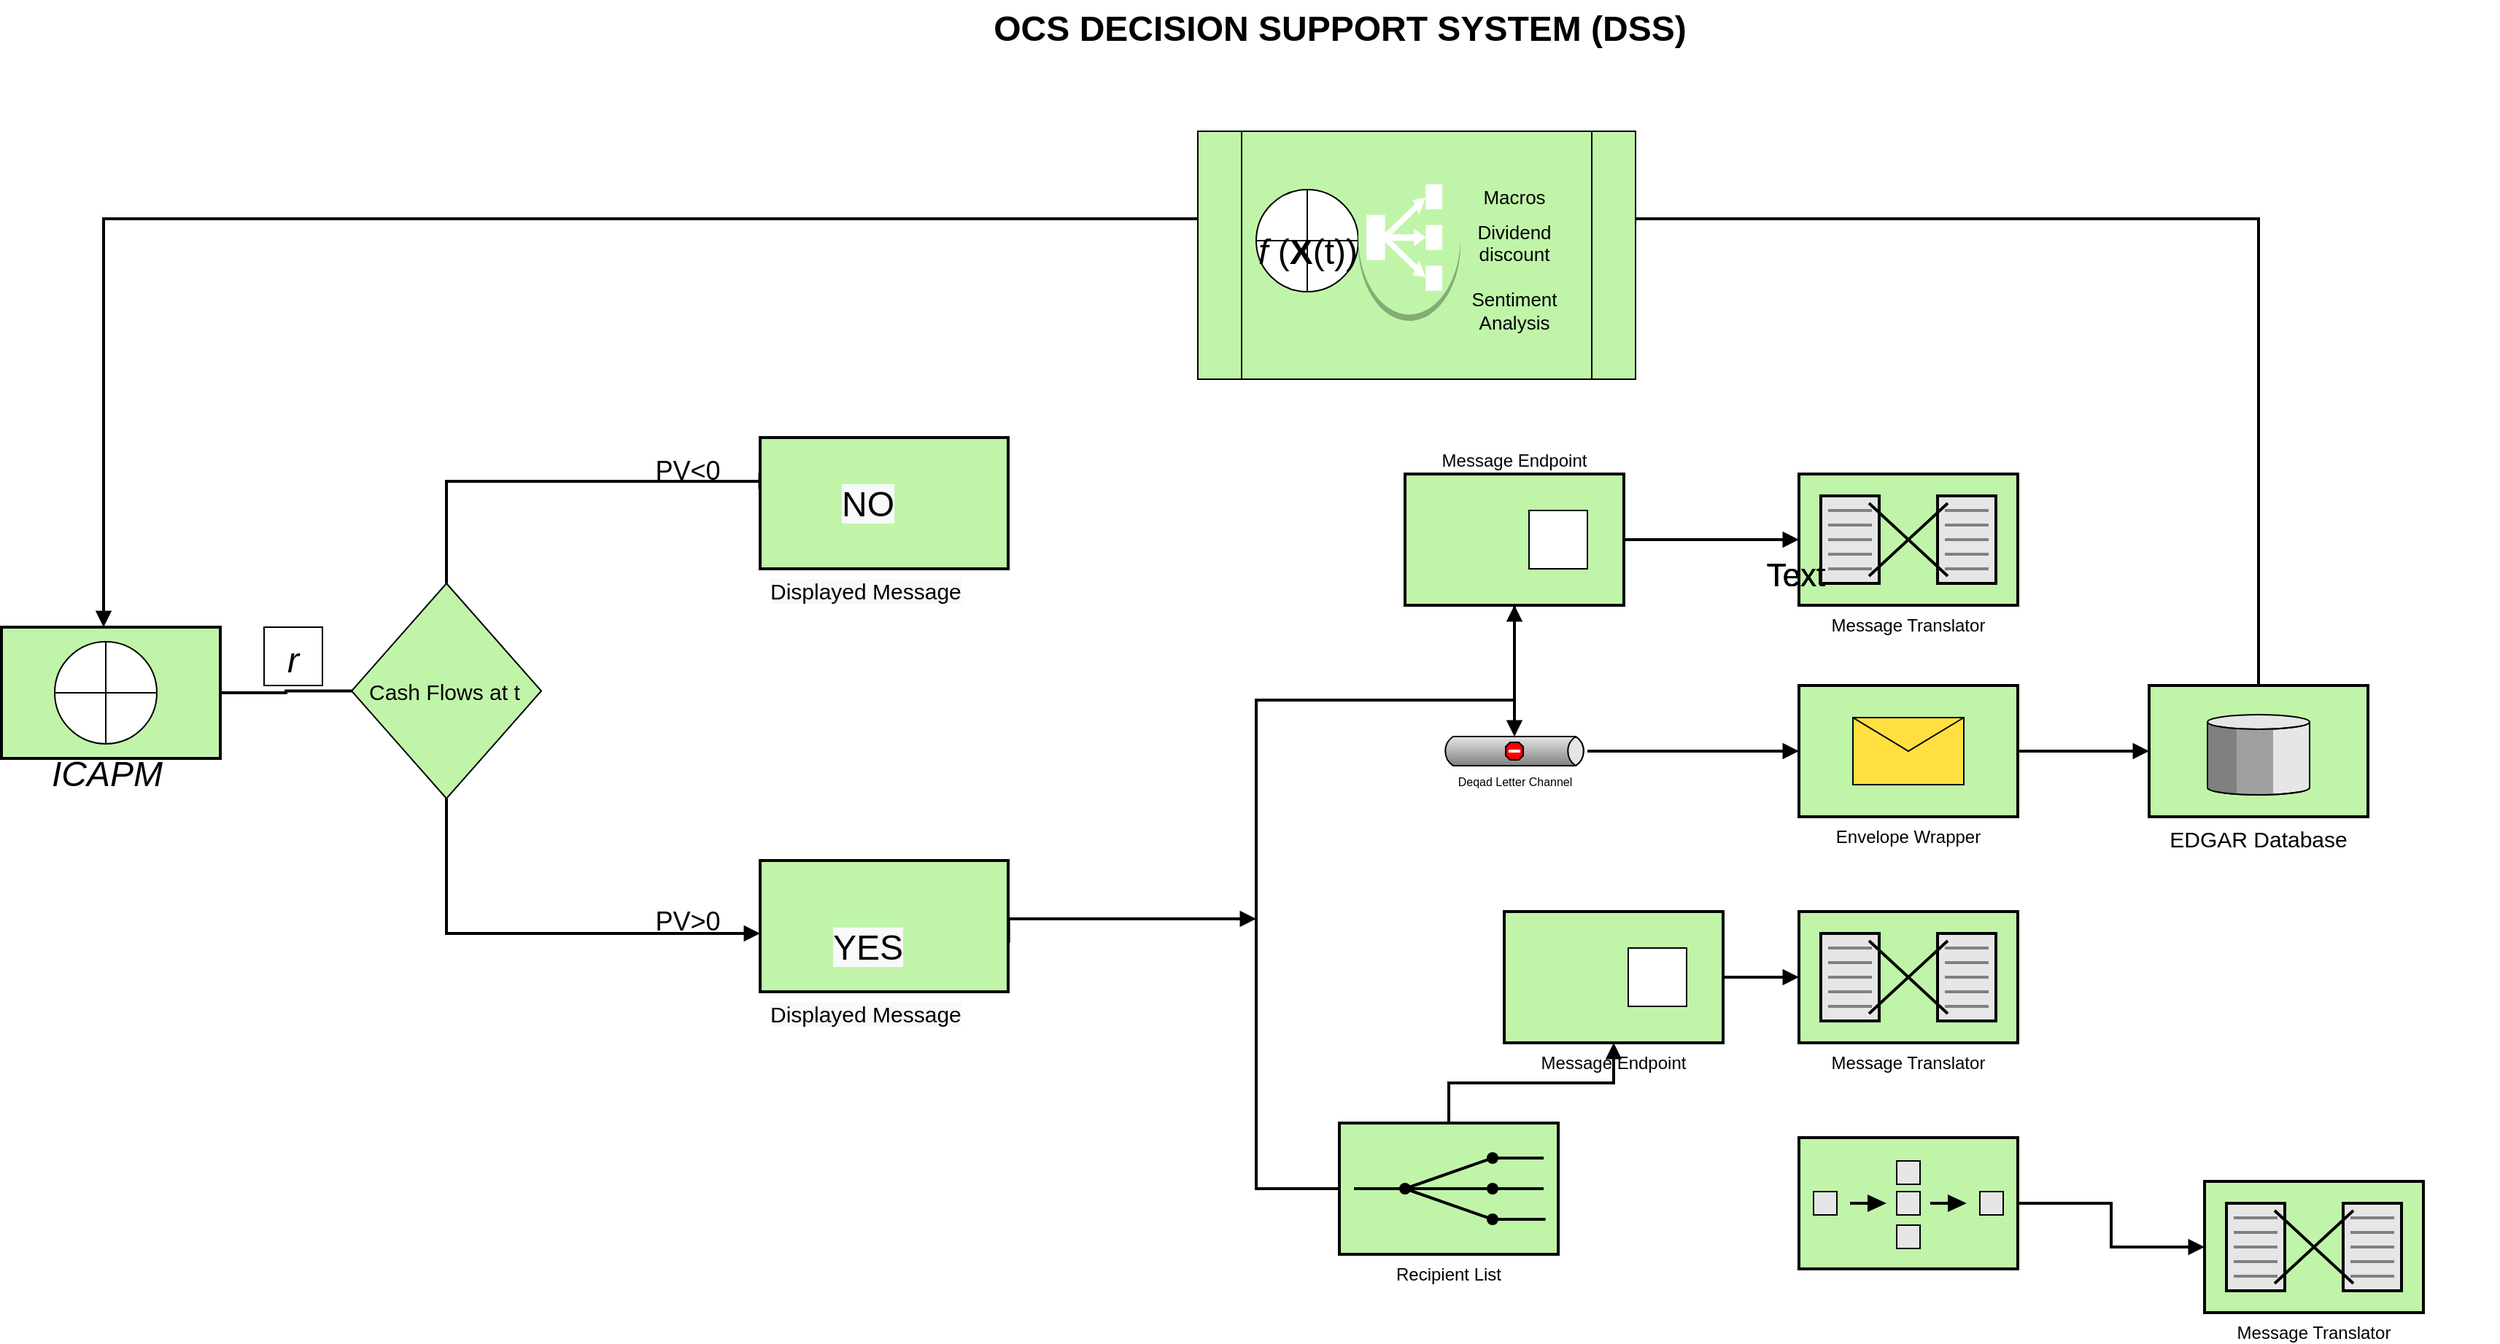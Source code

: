 <mxfile version="18.0.2" type="github" pages="2">
  <diagram name="Page-1" id="74b105a0-9070-1c63-61bc-23e55f88626e">
    <mxGraphModel dx="3080.5" dy="802" grid="1" gridSize="10" guides="1" tooltips="1" connect="1" arrows="1" fold="1" page="1" pageScale="1.5" pageWidth="1169" pageHeight="826" background="none" math="0" shadow="0">
      <root>
        <mxCell id="0" style=";html=1;" />
        <mxCell id="1" style=";html=1;" parent="0" />
        <mxCell id="10b056a9c633e61c-19" style="edgeStyle=orthogonalEdgeStyle;rounded=0;html=1;endArrow=block;endFill=1;jettySize=auto;orthogonalLoop=1;strokeWidth=2;startArrow=none;startFill=0;entryX=0.5;entryY=1;entryDx=0;entryDy=0;" parent="1" source="10b056a9c633e61c-2" target="10b056a9c633e61c-6" edge="1">
          <mxGeometry relative="1" as="geometry">
            <Array as="points">
              <mxPoint x="820" y="640" />
              <mxPoint x="997" y="640" />
            </Array>
          </mxGeometry>
        </mxCell>
        <mxCell id="10b056a9c633e61c-20" style="edgeStyle=orthogonalEdgeStyle;rounded=0;html=1;endArrow=block;endFill=1;jettySize=auto;orthogonalLoop=1;strokeWidth=2;startArrow=none;startFill=0;" parent="1" source="10b056a9c633e61c-2" target="10b056a9c633e61c-8" edge="1">
          <mxGeometry relative="1" as="geometry" />
        </mxCell>
        <mxCell id="10b056a9c633e61c-2" value="Recipient List" style="strokeWidth=2;dashed=0;align=center;fontSize=12;fillColor=#c0f5a9;verticalLabelPosition=bottom;verticalAlign=top;shape=mxgraph.eip.recipient_list;" parent="1" vertex="1">
          <mxGeometry x="877" y="930" width="150" height="90" as="geometry" />
        </mxCell>
        <mxCell id="10b056a9c633e61c-17" style="edgeStyle=orthogonalEdgeStyle;rounded=0;html=1;endArrow=block;endFill=1;jettySize=auto;orthogonalLoop=1;strokeWidth=2;startArrow=none;startFill=0;entryX=0;entryY=0;entryDx=0;entryDy=0;exitX=0.5;exitY=0;exitDx=0;exitDy=0;" parent="1" source="e7buMoZDTq6pKzmIVdGF-25" edge="1" target="e7buMoZDTq6pKzmIVdGF-16">
          <mxGeometry relative="1" as="geometry">
            <mxPoint x="480" y="430.97" as="targetPoint" />
            <Array as="points">
              <mxPoint x="265" y="490" />
            </Array>
            <mxPoint x="265" y="495.97" as="sourcePoint" />
          </mxGeometry>
        </mxCell>
        <mxCell id="10b056a9c633e61c-4" value="" style="strokeWidth=2;dashed=0;align=center;fontSize=12;shape=rect;verticalLabelPosition=bottom;verticalAlign=top;fillColor=#c0f5a9" parent="1" vertex="1">
          <mxGeometry x="-40" y="590" width="150" height="90" as="geometry" />
        </mxCell>
        <mxCell id="10b056a9c633e61c-22" style="edgeStyle=orthogonalEdgeStyle;rounded=0;html=1;endArrow=block;endFill=1;jettySize=auto;orthogonalLoop=1;strokeWidth=2;startArrow=none;startFill=0;" parent="1" source="10b056a9c633e61c-6" target="10b056a9c633e61c-10" edge="1">
          <mxGeometry relative="1" as="geometry" />
        </mxCell>
        <mxCell id="10b056a9c633e61c-25" style="edgeStyle=orthogonalEdgeStyle;rounded=0;html=1;endArrow=block;endFill=1;jettySize=auto;orthogonalLoop=1;strokeWidth=2;startArrow=none;startFill=0;" parent="1" source="10b056a9c633e61c-6" target="10b056a9c633e61c-12" edge="1">
          <mxGeometry relative="1" as="geometry" />
        </mxCell>
        <mxCell id="10b056a9c633e61c-6" value="Message Endpoint" style="strokeWidth=2;dashed=0;align=center;fontSize=12;shape=rect;verticalLabelPosition=top;verticalAlign=bottom;fillColor=#C0F5A9;labelPosition=center;" parent="1" vertex="1">
          <mxGeometry x="922" y="485" width="150" height="90" as="geometry" />
        </mxCell>
        <mxCell id="10b056a9c633e61c-7" value="" style="strokeWidth=1;dashed=0;align=center;fontSize=8;shape=rect;fillColor=#ffffff;strokeColor=#000000;" parent="10b056a9c633e61c-6" vertex="1">
          <mxGeometry x="85" y="25" width="40" height="40" as="geometry" />
        </mxCell>
        <mxCell id="10b056a9c633e61c-23" style="edgeStyle=orthogonalEdgeStyle;rounded=0;html=1;endArrow=block;endFill=1;jettySize=auto;orthogonalLoop=1;strokeWidth=2;startArrow=none;startFill=0;" parent="1" source="10b056a9c633e61c-8" target="10b056a9c633e61c-11" edge="1">
          <mxGeometry relative="1" as="geometry" />
        </mxCell>
        <mxCell id="10b056a9c633e61c-8" value="Message Endpoint" style="strokeWidth=2;dashed=0;align=center;fontSize=12;shape=rect;verticalLabelPosition=bottom;verticalAlign=top;fillColor=#c0f5a9" parent="1" vertex="1">
          <mxGeometry x="990" y="785" width="150" height="90" as="geometry" />
        </mxCell>
        <mxCell id="10b056a9c633e61c-9" value="" style="strokeWidth=1;dashed=0;align=center;fontSize=8;shape=rect" parent="10b056a9c633e61c-8" vertex="1">
          <mxGeometry x="85" y="25" width="40" height="40" as="geometry" />
        </mxCell>
        <mxCell id="10b056a9c633e61c-10" value="Message Translator" style="strokeWidth=2;dashed=0;align=center;fontSize=12;shape=mxgraph.eip.message_translator;fillColor=#c0f5a9;verticalLabelPosition=bottom;verticalAlign=top;" parent="1" vertex="1">
          <mxGeometry x="1192" y="485" width="150" height="90" as="geometry" />
        </mxCell>
        <mxCell id="10b056a9c633e61c-11" value="Message Translator" style="strokeWidth=2;dashed=0;align=center;fontSize=12;shape=mxgraph.eip.message_translator;fillColor=#c0f5a9;verticalLabelPosition=bottom;verticalAlign=top;" parent="1" vertex="1">
          <mxGeometry x="1192" y="785" width="150" height="90" as="geometry" />
        </mxCell>
        <mxCell id="10b056a9c633e61c-26" style="edgeStyle=orthogonalEdgeStyle;rounded=0;html=1;endArrow=block;endFill=1;jettySize=auto;orthogonalLoop=1;strokeWidth=2;startArrow=none;startFill=0;" parent="1" source="10b056a9c633e61c-12" target="10b056a9c633e61c-13" edge="1">
          <mxGeometry relative="1" as="geometry" />
        </mxCell>
        <mxCell id="10b056a9c633e61c-12" value="Deqad Letter Channel" style="strokeWidth=1;dashed=0;align=center;html=1;fontSize=8;shape=mxgraph.eip.deadLetterChannel;verticalLabelPosition=bottom;labelBackgroundColor=#ffffff;verticalAlign=top;" parent="1" vertex="1">
          <mxGeometry x="947" y="665" width="100" height="20" as="geometry" />
        </mxCell>
        <mxCell id="10b056a9c633e61c-27" style="edgeStyle=orthogonalEdgeStyle;rounded=0;html=1;endArrow=block;endFill=1;jettySize=auto;orthogonalLoop=1;strokeWidth=2;startArrow=none;startFill=0;" parent="1" source="10b056a9c633e61c-13" target="10b056a9c633e61c-15" edge="1">
          <mxGeometry relative="1" as="geometry" />
        </mxCell>
        <mxCell id="10b056a9c633e61c-13" value="Envelope Wrapper" style="strokeWidth=2;dashed=0;align=center;fontSize=12;fillColor=#c0f5a9;verticalLabelPosition=bottom;verticalAlign=top;shape=mxgraph.eip.envelope_wrapper;" parent="1" vertex="1">
          <mxGeometry x="1192" y="630" width="150" height="90" as="geometry" />
        </mxCell>
        <mxCell id="10b056a9c633e61c-24" style="edgeStyle=orthogonalEdgeStyle;rounded=0;html=1;endArrow=block;endFill=1;jettySize=auto;orthogonalLoop=1;strokeWidth=2;startArrow=none;startFill=0;" parent="1" source="10b056a9c633e61c-14" target="10b056a9c633e61c-16" edge="1">
          <mxGeometry relative="1" as="geometry" />
        </mxCell>
        <mxCell id="10b056a9c633e61c-14" value="" style="strokeWidth=2;dashed=0;align=center;fontSize=12;fillColor=#c0f5a9;verticalLabelPosition=bottom;verticalAlign=top;shape=mxgraph.eip.composed_message_processor;" parent="1" vertex="1">
          <mxGeometry x="1192" y="940" width="150" height="90" as="geometry" />
        </mxCell>
        <mxCell id="10b056a9c633e61c-29" style="edgeStyle=orthogonalEdgeStyle;rounded=0;html=1;endArrow=block;endFill=1;jettySize=auto;orthogonalLoop=1;fontSize=12;strokeWidth=2;startArrow=none;startFill=0;" parent="1" source="10b056a9c633e61c-15" edge="1">
          <mxGeometry relative="1" as="geometry">
            <Array as="points">
              <mxPoint x="1507" y="310" />
              <mxPoint x="30" y="310" />
            </Array>
            <mxPoint x="30" y="590" as="targetPoint" />
          </mxGeometry>
        </mxCell>
        <mxCell id="10b056a9c633e61c-15" value="EDGAR Database" style="strokeWidth=2;dashed=0;align=center;fontSize=15;verticalLabelPosition=bottom;verticalAlign=top;shape=mxgraph.eip.message_store;fillColor=#c0f5a9" parent="1" vertex="1">
          <mxGeometry x="1432" y="630" width="150" height="90" as="geometry" />
        </mxCell>
        <mxCell id="10b056a9c633e61c-16" value="Message Translator" style="strokeWidth=2;dashed=0;align=center;fontSize=12;shape=mxgraph.eip.message_translator;fillColor=#c0f5a9;verticalLabelPosition=bottom;verticalAlign=top;" parent="1" vertex="1">
          <mxGeometry x="1470" y="970" width="150" height="90" as="geometry" />
        </mxCell>
        <mxCell id="10b056a9c633e61c-30" value="OCS DECISION SUPPORT SYSTEM (DSS)" style="text;strokeColor=none;fillColor=none;html=1;fontSize=24;fontStyle=1;verticalAlign=middle;align=center;" parent="1" vertex="1">
          <mxGeometry x="81.5" y="160" width="1590" height="40" as="geometry" />
        </mxCell>
        <mxCell id="e7buMoZDTq6pKzmIVdGF-2" style="edgeStyle=orthogonalEdgeStyle;rounded=0;html=1;endArrow=block;endFill=1;jettySize=auto;orthogonalLoop=1;strokeWidth=2;startArrow=none;startFill=0;exitX=0.5;exitY=1;exitDx=0;exitDy=0;" parent="1" source="e7buMoZDTq6pKzmIVdGF-25" edge="1">
          <mxGeometry relative="1" as="geometry">
            <mxPoint x="330" y="600.0" as="sourcePoint" />
            <mxPoint x="480" y="800.0" as="targetPoint" />
            <Array as="points">
              <mxPoint x="265" y="800" />
            </Array>
          </mxGeometry>
        </mxCell>
        <mxCell id="e7buMoZDTq6pKzmIVdGF-13" value="r" style="strokeWidth=2;dashed=0;align=center;fontSize=12;shape=rect;verticalLabelPosition=bottom;verticalAlign=top;fillColor=#c0f5a9" parent="1" vertex="1">
          <mxGeometry x="480" y="460" width="170" height="90" as="geometry" />
        </mxCell>
        <mxCell id="e7buMoZDTq6pKzmIVdGF-16" value="&lt;span style=&quot;color: rgb(0, 0, 0); font-family: Helvetica; font-size: 24px; font-style: normal; font-variant-ligatures: normal; font-variant-caps: normal; font-weight: 400; letter-spacing: normal; orphans: 2; text-indent: 0px; text-transform: none; widows: 2; word-spacing: 0px; -webkit-text-stroke-width: 0px; background-color: rgb(248, 249, 250); text-decoration-thickness: initial; text-decoration-style: initial; text-decoration-color: initial; float: none; display: inline !important;&quot;&gt;NO&lt;br style=&quot;font-size: 24px;&quot;&gt;&lt;br style=&quot;font-size: 24px;&quot;&gt;&lt;/span&gt;" style="text;whiteSpace=wrap;html=1;fontSize=24;align=center;verticalAlign=middle;" parent="1" vertex="1">
          <mxGeometry x="490" y="490" width="128" height="60" as="geometry" />
        </mxCell>
        <mxCell id="e7buMoZDTq6pKzmIVdGF-17" value="&lt;span style=&quot;color: rgb(0, 0, 0); font-family: Helvetica; font-size: 15px; font-style: normal; font-variant-ligatures: normal; font-variant-caps: normal; font-weight: 400; letter-spacing: normal; orphans: 2; text-align: center; text-indent: 0px; text-transform: none; widows: 2; word-spacing: 0px; -webkit-text-stroke-width: 0px; background-color: rgb(248, 249, 250); text-decoration-thickness: initial; text-decoration-style: initial; text-decoration-color: initial; float: none; display: inline !important;&quot;&gt;Displayed Message&lt;/span&gt;" style="text;whiteSpace=wrap;html=1;fontSize=15;fontColor=default;" parent="1" vertex="1">
          <mxGeometry x="485" y="550" width="160" height="30" as="geometry" />
        </mxCell>
        <mxCell id="e7buMoZDTq6pKzmIVdGF-21" value="r" style="strokeWidth=2;dashed=0;align=center;fontSize=12;shape=rect;verticalLabelPosition=bottom;verticalAlign=top;fillColor=#c0f5a9;" parent="1" vertex="1">
          <mxGeometry x="480" y="750" width="170" height="90" as="geometry" />
        </mxCell>
        <mxCell id="e7buMoZDTq6pKzmIVdGF-19" value="&lt;span style=&quot;color: rgb(0, 0, 0); font-family: Helvetica; font-size: 24px; font-style: normal; font-variant-ligatures: normal; font-variant-caps: normal; font-weight: 400; letter-spacing: normal; orphans: 2; text-indent: 0px; text-transform: none; widows: 2; word-spacing: 0px; -webkit-text-stroke-width: 0px; background-color: rgb(248, 249, 250); text-decoration-thickness: initial; text-decoration-style: initial; text-decoration-color: initial; float: none; display: inline !important;&quot;&gt;YES&lt;br style=&quot;font-size: 24px;&quot;&gt;&lt;/span&gt;" style="text;whiteSpace=wrap;html=1;fontSize=24;align=center;verticalAlign=middle;" parent="1" vertex="1">
          <mxGeometry x="490" y="780" width="128" height="60" as="geometry" />
        </mxCell>
        <mxCell id="e7buMoZDTq6pKzmIVdGF-22" value="&lt;span style=&quot;color: rgb(0, 0, 0); font-family: Helvetica; font-size: 15px; font-style: normal; font-variant-ligatures: normal; font-variant-caps: normal; font-weight: 400; letter-spacing: normal; orphans: 2; text-align: center; text-indent: 0px; text-transform: none; widows: 2; word-spacing: 0px; -webkit-text-stroke-width: 0px; background-color: rgb(248, 249, 250); text-decoration-thickness: initial; text-decoration-style: initial; text-decoration-color: initial; float: none; display: inline !important;&quot;&gt;Displayed Message&lt;/span&gt;" style="text;whiteSpace=wrap;html=1;fontSize=15;fontColor=default;" parent="1" vertex="1">
          <mxGeometry x="485" y="840" width="160" height="30" as="geometry" />
        </mxCell>
        <mxCell id="e7buMoZDTq6pKzmIVdGF-24" style="edgeStyle=orthogonalEdgeStyle;rounded=0;html=1;endArrow=block;endFill=1;jettySize=auto;orthogonalLoop=1;strokeWidth=2;startArrow=none;startFill=0;exitX=1.002;exitY=0.626;exitDx=0;exitDy=0;exitPerimeter=0;" parent="1" source="e7buMoZDTq6pKzmIVdGF-21" edge="1">
          <mxGeometry relative="1" as="geometry">
            <mxPoint x="670" y="750" as="sourcePoint" />
            <mxPoint x="820" y="790" as="targetPoint" />
            <Array as="points">
              <mxPoint x="650" y="790" />
              <mxPoint x="770" y="790" />
            </Array>
          </mxGeometry>
        </mxCell>
        <mxCell id="e7buMoZDTq6pKzmIVdGF-25" value="" style="rhombus;whiteSpace=wrap;html=1;labelBackgroundColor=none;labelBorderColor=none;fontSize=24;fillColor=#C0F5A9;gradientColor=none;strokeColor=#000000;" parent="1" vertex="1">
          <mxGeometry x="200" y="560" width="130" height="147.5" as="geometry" />
        </mxCell>
        <mxCell id="e7buMoZDTq6pKzmIVdGF-26" value="" style="edgeStyle=orthogonalEdgeStyle;rounded=0;html=1;endArrow=none;endFill=1;jettySize=auto;orthogonalLoop=1;strokeWidth=2;startArrow=none;startFill=0;exitX=1;exitY=0.5;exitDx=0;exitDy=0;" parent="1" source="10b056a9c633e61c-4" target="e7buMoZDTq6pKzmIVdGF-25" edge="1">
          <mxGeometry relative="1" as="geometry">
            <mxPoint x="210" y="635.0" as="sourcePoint" />
            <mxPoint x="480" y="800.0" as="targetPoint" />
            <Array as="points" />
          </mxGeometry>
        </mxCell>
        <mxCell id="e7buMoZDTq6pKzmIVdGF-28" value="" style="shape=image;html=1;verticalAlign=top;verticalLabelPosition=bottom;labelBackgroundColor=#ffffff;imageAspect=0;aspect=fixed;image=https://cdn0.iconfinder.com/data/icons/web-development-and-studio/512/55_growth_Chart_flowchart_graph_increase_progress-128.png;labelBorderColor=none;fontSize=24;fontColor=default;strokeColor=#000000;fillColor=#C0F5A9;gradientColor=none;" parent="1" vertex="1">
          <mxGeometry x="240.5" y="630" width="50" height="50" as="geometry" />
        </mxCell>
        <mxCell id="e7buMoZDTq6pKzmIVdGF-29" value="&lt;div style=&quot;text-align: center;&quot;&gt;Cash Flows at t&lt;/div&gt;" style="text;whiteSpace=wrap;html=1;fontSize=15;fontColor=default;" parent="1" vertex="1">
          <mxGeometry x="210" y="618.75" width="160" height="30" as="geometry" />
        </mxCell>
        <mxCell id="e7buMoZDTq6pKzmIVdGF-32" value="&lt;font style=&quot;font-size: 18px;&quot;&gt;PV&amp;lt;0&lt;/font&gt;" style="text;html=1;align=center;verticalAlign=middle;resizable=0;points=[];autosize=1;strokeColor=none;fillColor=none;fontSize=24;fontColor=default;" parent="1" vertex="1">
          <mxGeometry x="400" y="461" width="60" height="40" as="geometry" />
        </mxCell>
        <mxCell id="e7buMoZDTq6pKzmIVdGF-33" value="&lt;font style=&quot;font-size: 18px;&quot;&gt;PV&amp;gt;0&lt;/font&gt;" style="text;html=1;align=center;verticalAlign=middle;resizable=0;points=[];autosize=1;strokeColor=none;fillColor=none;fontSize=24;fontColor=default;" parent="1" vertex="1">
          <mxGeometry x="400" y="770" width="60" height="40" as="geometry" />
        </mxCell>
        <mxCell id="e7buMoZDTq6pKzmIVdGF-35" value="&lt;div&gt;&lt;br&gt;&lt;/div&gt;&lt;div&gt;&lt;br&gt;&lt;/div&gt;&lt;div&gt;&lt;br&gt;&lt;/div&gt;&lt;div&gt;&lt;br&gt;&lt;/div&gt;" style="shape=process;whiteSpace=wrap;html=1;backgroundOutline=1;labelBackgroundColor=none;labelBorderColor=none;fontSize=15;fontColor=default;strokeColor=#000000;fillColor=#C0F5A9;gradientColor=none;" parent="1" vertex="1">
          <mxGeometry x="780" y="250" width="300" height="170" as="geometry" />
        </mxCell>
        <mxCell id="uH0xny5J1vix9Igsl2hy-1" value="" style="verticalLabelPosition=bottom;verticalAlign=top;html=1;shape=mxgraph.flowchart.summing_function;fontSize=24;" vertex="1" parent="1">
          <mxGeometry x="820" y="290" width="70" height="70" as="geometry" />
        </mxCell>
        <mxCell id="uH0xny5J1vix9Igsl2hy-9" value="&lt;font style=&quot;font-size: 24px;&quot;&gt;&lt;i&gt;f&lt;/i&gt; (&lt;b&gt;X&lt;/b&gt;(t))&lt;/font&gt;" style="text;html=1;align=center;verticalAlign=middle;resizable=0;points=[];autosize=1;strokeColor=none;fillColor=none;fontSize=31;" vertex="1" parent="1">
          <mxGeometry x="815" y="310" width="80" height="40" as="geometry" />
        </mxCell>
        <mxCell id="10b056a9c633e61c-5" value="r" style="strokeWidth=1;dashed=0;align=center;fontSize=24;shape=rect;fillColor=#ffffff;strokeColor=#000000;fontStyle=2" parent="1" vertex="1">
          <mxGeometry x="140" y="590" width="40" height="40" as="geometry" />
        </mxCell>
        <mxCell id="uH0xny5J1vix9Igsl2hy-10" value="&lt;i&gt;ICAPM&lt;/i&gt;" style="verticalLabelPosition=bottom;verticalAlign=top;html=1;shape=mxgraph.flowchart.summing_function;fontSize=24;" vertex="1" parent="1">
          <mxGeometry x="-3.5" y="600" width="70" height="70" as="geometry" />
        </mxCell>
        <mxCell id="uH0xny5J1vix9Igsl2hy-11" value="" style="outlineConnect=0;dashed=0;verticalLabelPosition=bottom;verticalAlign=top;align=center;html=1;shape=mxgraph.aws3.classic_load_balancer;fillColor=#C0F5A9;fontSize=31;strokeColor=default;" vertex="1" parent="1">
          <mxGeometry x="890" y="270" width="70" height="110" as="geometry" />
        </mxCell>
        <mxCell id="uH0xny5J1vix9Igsl2hy-14" value="&lt;font style=&quot;font-size: 13px;&quot;&gt;Macros&lt;/font&gt;" style="text;html=1;strokeColor=none;fillColor=none;align=center;verticalAlign=middle;whiteSpace=wrap;rounded=0;fontSize=13;" vertex="1" parent="1">
          <mxGeometry x="967" y="280" width="60" height="30" as="geometry" />
        </mxCell>
        <mxCell id="uH0xny5J1vix9Igsl2hy-15" value="Text" style="text;html=1;strokeColor=none;fillColor=none;align=center;verticalAlign=middle;whiteSpace=wrap;rounded=0;fontSize=22;" vertex="1" parent="1">
          <mxGeometry x="1160" y="540" width="60" height="30" as="geometry" />
        </mxCell>
        <mxCell id="uH0xny5J1vix9Igsl2hy-16" value="Text" style="text;html=1;strokeColor=none;fillColor=none;align=center;verticalAlign=middle;whiteSpace=wrap;rounded=0;fontSize=22;" vertex="1" parent="1">
          <mxGeometry x="1160" y="540" width="60" height="30" as="geometry" />
        </mxCell>
        <mxCell id="uH0xny5J1vix9Igsl2hy-18" value="Text" style="text;html=1;strokeColor=none;fillColor=none;align=center;verticalAlign=middle;whiteSpace=wrap;rounded=0;fontSize=22;" vertex="1" parent="1">
          <mxGeometry x="1160" y="540" width="60" height="30" as="geometry" />
        </mxCell>
        <mxCell id="uH0xny5J1vix9Igsl2hy-19" value="Text" style="text;html=1;strokeColor=none;fillColor=none;align=center;verticalAlign=middle;whiteSpace=wrap;rounded=0;fontSize=22;" vertex="1" parent="1">
          <mxGeometry x="1160" y="540" width="60" height="30" as="geometry" />
        </mxCell>
        <mxCell id="uH0xny5J1vix9Igsl2hy-20" value="&lt;div style=&quot;font-size: 13px;&quot;&gt;Dividend discount&lt;/div&gt;&lt;div style=&quot;font-size: 13px;&quot;&gt;&lt;br&gt;&lt;/div&gt;&lt;div style=&quot;font-size: 13px;&quot;&gt;Sentiment Analysis&lt;br style=&quot;font-size: 13px;&quot;&gt;&lt;/div&gt;" style="text;html=1;strokeColor=none;fillColor=none;align=center;verticalAlign=middle;whiteSpace=wrap;rounded=0;fontSize=13;" vertex="1" parent="1">
          <mxGeometry x="967" y="330" width="60" height="40" as="geometry" />
        </mxCell>
      </root>
    </mxGraphModel>
  </diagram>
  <diagram id="cZZF1X8KuSoO8Ii6hraF" name="Page-2">
    <mxGraphModel dx="2414" dy="1412" grid="1" gridSize="10" guides="1" tooltips="1" connect="1" arrows="1" fold="1" page="1" pageScale="1" pageWidth="850" pageHeight="1100" math="0" shadow="0">
      <root>
        <mxCell id="0" />
        <mxCell id="1" parent="0" />
        <mxCell id="H1o3D4MmpmkGavzfCym2-1" style="edgeStyle=orthogonalEdgeStyle;rounded=0;html=1;endArrow=block;endFill=1;jettySize=auto;orthogonalLoop=1;strokeWidth=2;startArrow=none;startFill=0;entryX=0.5;entryY=1;entryDx=0;entryDy=0;" edge="1" parent="1" source="H1o3D4MmpmkGavzfCym2-3" target="H1o3D4MmpmkGavzfCym2-9">
          <mxGeometry relative="1" as="geometry">
            <Array as="points">
              <mxPoint x="820" y="640" />
              <mxPoint x="997" y="640" />
            </Array>
          </mxGeometry>
        </mxCell>
        <mxCell id="H1o3D4MmpmkGavzfCym2-2" style="edgeStyle=orthogonalEdgeStyle;rounded=0;html=1;endArrow=block;endFill=1;jettySize=auto;orthogonalLoop=1;strokeWidth=2;startArrow=none;startFill=0;" edge="1" parent="1" source="H1o3D4MmpmkGavzfCym2-3" target="H1o3D4MmpmkGavzfCym2-12">
          <mxGeometry relative="1" as="geometry" />
        </mxCell>
        <mxCell id="H1o3D4MmpmkGavzfCym2-3" value="Recipient List" style="strokeWidth=2;dashed=0;align=center;fontSize=12;fillColor=#c0f5a9;verticalLabelPosition=bottom;verticalAlign=top;shape=mxgraph.eip.recipient_list;" vertex="1" parent="1">
          <mxGeometry x="877" y="930" width="150" height="90" as="geometry" />
        </mxCell>
        <mxCell id="H1o3D4MmpmkGavzfCym2-4" style="edgeStyle=orthogonalEdgeStyle;rounded=0;html=1;endArrow=block;endFill=1;jettySize=auto;orthogonalLoop=1;strokeWidth=2;startArrow=none;startFill=0;exitX=1;exitY=0.5;exitDx=0;exitDy=0;" edge="1" parent="1" source="H1o3D4MmpmkGavzfCym2-33">
          <mxGeometry relative="1" as="geometry">
            <mxPoint x="480" y="505" as="targetPoint" />
            <Array as="points">
              <mxPoint x="330" y="505" />
            </Array>
          </mxGeometry>
        </mxCell>
        <mxCell id="H1o3D4MmpmkGavzfCym2-5" value="r" style="strokeWidth=2;dashed=0;align=center;fontSize=12;shape=rect;verticalLabelPosition=bottom;verticalAlign=top;fillColor=#c0f5a9" vertex="1" parent="1">
          <mxGeometry x="-40" y="590" width="150" height="90" as="geometry" />
        </mxCell>
        <mxCell id="H1o3D4MmpmkGavzfCym2-6" value="r" style="strokeWidth=1;dashed=0;align=center;fontSize=24;shape=rect;fillColor=#ffffff;strokeColor=#000000;fontStyle=2" vertex="1" parent="H1o3D4MmpmkGavzfCym2-5">
          <mxGeometry x="55" y="25" width="40" height="40" as="geometry" />
        </mxCell>
        <mxCell id="H1o3D4MmpmkGavzfCym2-7" style="edgeStyle=orthogonalEdgeStyle;rounded=0;html=1;endArrow=block;endFill=1;jettySize=auto;orthogonalLoop=1;strokeWidth=2;startArrow=none;startFill=0;" edge="1" parent="1" source="H1o3D4MmpmkGavzfCym2-9" target="H1o3D4MmpmkGavzfCym2-14">
          <mxGeometry relative="1" as="geometry" />
        </mxCell>
        <mxCell id="H1o3D4MmpmkGavzfCym2-8" style="edgeStyle=orthogonalEdgeStyle;rounded=0;html=1;endArrow=block;endFill=1;jettySize=auto;orthogonalLoop=1;strokeWidth=2;startArrow=none;startFill=0;" edge="1" parent="1" source="H1o3D4MmpmkGavzfCym2-9" target="H1o3D4MmpmkGavzfCym2-17">
          <mxGeometry relative="1" as="geometry" />
        </mxCell>
        <mxCell id="H1o3D4MmpmkGavzfCym2-9" value="Message Endpoint" style="strokeWidth=2;dashed=0;align=center;fontSize=12;shape=rect;verticalLabelPosition=top;verticalAlign=bottom;fillColor=#C0F5A9;labelPosition=center;" vertex="1" parent="1">
          <mxGeometry x="922" y="485" width="150" height="90" as="geometry" />
        </mxCell>
        <mxCell id="H1o3D4MmpmkGavzfCym2-10" value="" style="strokeWidth=1;dashed=0;align=center;fontSize=8;shape=rect;fillColor=#ffffff;strokeColor=#000000;" vertex="1" parent="H1o3D4MmpmkGavzfCym2-9">
          <mxGeometry x="85" y="25" width="40" height="40" as="geometry" />
        </mxCell>
        <mxCell id="H1o3D4MmpmkGavzfCym2-11" style="edgeStyle=orthogonalEdgeStyle;rounded=0;html=1;endArrow=block;endFill=1;jettySize=auto;orthogonalLoop=1;strokeWidth=2;startArrow=none;startFill=0;" edge="1" parent="1" source="H1o3D4MmpmkGavzfCym2-12" target="H1o3D4MmpmkGavzfCym2-15">
          <mxGeometry relative="1" as="geometry" />
        </mxCell>
        <mxCell id="H1o3D4MmpmkGavzfCym2-12" value="Message Endpoint" style="strokeWidth=2;dashed=0;align=center;fontSize=12;shape=rect;verticalLabelPosition=bottom;verticalAlign=top;fillColor=#c0f5a9" vertex="1" parent="1">
          <mxGeometry x="990" y="785" width="150" height="90" as="geometry" />
        </mxCell>
        <mxCell id="H1o3D4MmpmkGavzfCym2-13" value="" style="strokeWidth=1;dashed=0;align=center;fontSize=8;shape=rect" vertex="1" parent="H1o3D4MmpmkGavzfCym2-12">
          <mxGeometry x="85" y="25" width="40" height="40" as="geometry" />
        </mxCell>
        <mxCell id="H1o3D4MmpmkGavzfCym2-14" value="Message Translator" style="strokeWidth=2;dashed=0;align=center;fontSize=12;shape=mxgraph.eip.message_translator;fillColor=#c0f5a9;verticalLabelPosition=bottom;verticalAlign=top;" vertex="1" parent="1">
          <mxGeometry x="1192" y="485" width="150" height="90" as="geometry" />
        </mxCell>
        <mxCell id="H1o3D4MmpmkGavzfCym2-15" value="Message Translator" style="strokeWidth=2;dashed=0;align=center;fontSize=12;shape=mxgraph.eip.message_translator;fillColor=#c0f5a9;verticalLabelPosition=bottom;verticalAlign=top;" vertex="1" parent="1">
          <mxGeometry x="1192" y="785" width="150" height="90" as="geometry" />
        </mxCell>
        <mxCell id="H1o3D4MmpmkGavzfCym2-16" style="edgeStyle=orthogonalEdgeStyle;rounded=0;html=1;endArrow=block;endFill=1;jettySize=auto;orthogonalLoop=1;strokeWidth=2;startArrow=none;startFill=0;" edge="1" parent="1" source="H1o3D4MmpmkGavzfCym2-17" target="H1o3D4MmpmkGavzfCym2-19">
          <mxGeometry relative="1" as="geometry" />
        </mxCell>
        <mxCell id="H1o3D4MmpmkGavzfCym2-17" value="Deqad Letter Channel" style="strokeWidth=1;dashed=0;align=center;html=1;fontSize=8;shape=mxgraph.eip.deadLetterChannel;verticalLabelPosition=bottom;labelBackgroundColor=#ffffff;verticalAlign=top;" vertex="1" parent="1">
          <mxGeometry x="947" y="665" width="100" height="20" as="geometry" />
        </mxCell>
        <mxCell id="H1o3D4MmpmkGavzfCym2-19" value="Envelope Wrapper" style="strokeWidth=2;dashed=0;align=center;fontSize=12;fillColor=#c0f5a9;verticalLabelPosition=bottom;verticalAlign=top;shape=mxgraph.eip.envelope_wrapper;" vertex="1" parent="1">
          <mxGeometry x="1192" y="630" width="150" height="90" as="geometry" />
        </mxCell>
        <mxCell id="H1o3D4MmpmkGavzfCym2-20" style="edgeStyle=orthogonalEdgeStyle;rounded=0;html=1;endArrow=block;endFill=1;jettySize=auto;orthogonalLoop=1;strokeWidth=2;startArrow=none;startFill=0;" edge="1" parent="1" source="H1o3D4MmpmkGavzfCym2-21" target="H1o3D4MmpmkGavzfCym2-24">
          <mxGeometry relative="1" as="geometry" />
        </mxCell>
        <mxCell id="H1o3D4MmpmkGavzfCym2-21" value="" style="strokeWidth=2;dashed=0;align=center;fontSize=12;fillColor=#c0f5a9;verticalLabelPosition=bottom;verticalAlign=top;shape=mxgraph.eip.composed_message_processor;" vertex="1" parent="1">
          <mxGeometry x="1192" y="940" width="150" height="90" as="geometry" />
        </mxCell>
        <mxCell id="H1o3D4MmpmkGavzfCym2-24" value="Message Translator" style="strokeWidth=2;dashed=0;align=center;fontSize=12;shape=mxgraph.eip.message_translator;fillColor=#c0f5a9;verticalLabelPosition=bottom;verticalAlign=top;" vertex="1" parent="1">
          <mxGeometry x="1470" y="970" width="150" height="90" as="geometry" />
        </mxCell>
        <mxCell id="H1o3D4MmpmkGavzfCym2-25" style="edgeStyle=orthogonalEdgeStyle;rounded=0;html=1;endArrow=block;endFill=1;jettySize=auto;orthogonalLoop=1;strokeWidth=2;startArrow=none;startFill=0;exitX=1;exitY=0.5;exitDx=0;exitDy=0;" edge="1" parent="1" source="H1o3D4MmpmkGavzfCym2-33">
          <mxGeometry relative="1" as="geometry">
            <mxPoint x="330" y="600.0" as="sourcePoint" />
            <mxPoint x="480" y="800" as="targetPoint" />
            <Array as="points">
              <mxPoint x="330" y="800" />
            </Array>
          </mxGeometry>
        </mxCell>
        <mxCell id="H1o3D4MmpmkGavzfCym2-26" value="r" style="strokeWidth=2;dashed=0;align=center;fontSize=12;shape=rect;verticalLabelPosition=bottom;verticalAlign=top;fillColor=#c0f5a9" vertex="1" parent="1">
          <mxGeometry x="480" y="460" width="170" height="90" as="geometry" />
        </mxCell>
        <mxCell id="H1o3D4MmpmkGavzfCym2-27" value="&lt;span style=&quot;color: rgb(0, 0, 0); font-family: Helvetica; font-size: 24px; font-style: normal; font-variant-ligatures: normal; font-variant-caps: normal; font-weight: 400; letter-spacing: normal; orphans: 2; text-indent: 0px; text-transform: none; widows: 2; word-spacing: 0px; -webkit-text-stroke-width: 0px; background-color: rgb(248, 249, 250); text-decoration-thickness: initial; text-decoration-style: initial; text-decoration-color: initial; float: none; display: inline !important;&quot;&gt;NO&lt;br style=&quot;font-size: 24px;&quot;&gt;&lt;br style=&quot;font-size: 24px;&quot;&gt;&lt;/span&gt;" style="text;whiteSpace=wrap;html=1;fontSize=24;align=center;verticalAlign=middle;" vertex="1" parent="1">
          <mxGeometry x="490" y="490" width="128" height="60" as="geometry" />
        </mxCell>
        <mxCell id="H1o3D4MmpmkGavzfCym2-28" value="&lt;span style=&quot;color: rgb(0, 0, 0); font-family: Helvetica; font-size: 15px; font-style: normal; font-variant-ligatures: normal; font-variant-caps: normal; font-weight: 400; letter-spacing: normal; orphans: 2; text-align: center; text-indent: 0px; text-transform: none; widows: 2; word-spacing: 0px; -webkit-text-stroke-width: 0px; background-color: rgb(248, 249, 250); text-decoration-thickness: initial; text-decoration-style: initial; text-decoration-color: initial; float: none; display: inline !important;&quot;&gt;Displayed Message&lt;/span&gt;" style="text;whiteSpace=wrap;html=1;fontSize=15;fontColor=default;" vertex="1" parent="1">
          <mxGeometry x="485" y="550" width="160" height="30" as="geometry" />
        </mxCell>
        <mxCell id="H1o3D4MmpmkGavzfCym2-29" value="r" style="strokeWidth=2;dashed=0;align=center;fontSize=12;shape=rect;verticalLabelPosition=bottom;verticalAlign=top;fillColor=#c0f5a9;" vertex="1" parent="1">
          <mxGeometry x="480" y="750" width="170" height="90" as="geometry" />
        </mxCell>
        <mxCell id="H1o3D4MmpmkGavzfCym2-30" value="&lt;span style=&quot;color: rgb(0, 0, 0); font-family: Helvetica; font-size: 24px; font-style: normal; font-variant-ligatures: normal; font-variant-caps: normal; font-weight: 400; letter-spacing: normal; orphans: 2; text-indent: 0px; text-transform: none; widows: 2; word-spacing: 0px; -webkit-text-stroke-width: 0px; background-color: rgb(248, 249, 250); text-decoration-thickness: initial; text-decoration-style: initial; text-decoration-color: initial; float: none; display: inline !important;&quot;&gt;YES&lt;br style=&quot;font-size: 24px;&quot;&gt;&lt;/span&gt;" style="text;whiteSpace=wrap;html=1;fontSize=24;align=center;verticalAlign=middle;" vertex="1" parent="1">
          <mxGeometry x="490" y="780" width="128" height="60" as="geometry" />
        </mxCell>
        <mxCell id="H1o3D4MmpmkGavzfCym2-31" value="&lt;span style=&quot;color: rgb(0, 0, 0); font-family: Helvetica; font-size: 15px; font-style: normal; font-variant-ligatures: normal; font-variant-caps: normal; font-weight: 400; letter-spacing: normal; orphans: 2; text-align: center; text-indent: 0px; text-transform: none; widows: 2; word-spacing: 0px; -webkit-text-stroke-width: 0px; background-color: rgb(248, 249, 250); text-decoration-thickness: initial; text-decoration-style: initial; text-decoration-color: initial; float: none; display: inline !important;&quot;&gt;Displayed Message&lt;/span&gt;" style="text;whiteSpace=wrap;html=1;fontSize=15;fontColor=default;" vertex="1" parent="1">
          <mxGeometry x="485" y="840" width="160" height="30" as="geometry" />
        </mxCell>
        <mxCell id="H1o3D4MmpmkGavzfCym2-32" style="edgeStyle=orthogonalEdgeStyle;rounded=0;html=1;endArrow=block;endFill=1;jettySize=auto;orthogonalLoop=1;strokeWidth=2;startArrow=none;startFill=0;exitX=1.002;exitY=0.626;exitDx=0;exitDy=0;exitPerimeter=0;" edge="1" parent="1" source="H1o3D4MmpmkGavzfCym2-29">
          <mxGeometry relative="1" as="geometry">
            <mxPoint x="670" y="750" as="sourcePoint" />
            <mxPoint x="820" y="790" as="targetPoint" />
            <Array as="points">
              <mxPoint x="650" y="790" />
              <mxPoint x="770" y="790" />
            </Array>
          </mxGeometry>
        </mxCell>
        <mxCell id="H1o3D4MmpmkGavzfCym2-33" value="" style="rhombus;whiteSpace=wrap;html=1;labelBackgroundColor=none;labelBorderColor=none;fontSize=24;fillColor=#C0F5A9;gradientColor=none;strokeColor=#000000;" vertex="1" parent="1">
          <mxGeometry x="200" y="560" width="130" height="147.5" as="geometry" />
        </mxCell>
        <mxCell id="H1o3D4MmpmkGavzfCym2-34" value="" style="edgeStyle=orthogonalEdgeStyle;rounded=0;html=1;endArrow=none;endFill=1;jettySize=auto;orthogonalLoop=1;strokeWidth=2;startArrow=none;startFill=0;exitX=1;exitY=0.5;exitDx=0;exitDy=0;" edge="1" parent="1" source="H1o3D4MmpmkGavzfCym2-5" target="H1o3D4MmpmkGavzfCym2-33">
          <mxGeometry relative="1" as="geometry">
            <mxPoint x="210" y="635.0" as="sourcePoint" />
            <mxPoint x="480" y="800.0" as="targetPoint" />
            <Array as="points" />
          </mxGeometry>
        </mxCell>
        <mxCell id="H1o3D4MmpmkGavzfCym2-35" value="" style="shape=image;html=1;verticalAlign=top;verticalLabelPosition=bottom;labelBackgroundColor=#ffffff;imageAspect=0;aspect=fixed;image=https://cdn0.iconfinder.com/data/icons/web-development-and-studio/512/55_growth_Chart_flowchart_graph_increase_progress-128.png;labelBorderColor=none;fontSize=24;fontColor=default;strokeColor=#000000;fillColor=#C0F5A9;gradientColor=none;" vertex="1" parent="1">
          <mxGeometry x="232.5" y="600" width="65" height="65" as="geometry" />
        </mxCell>
        <mxCell id="H1o3D4MmpmkGavzfCym2-36" value="&lt;div style=&quot;text-align: center;&quot;&gt;Cash Flows at t&lt;/div&gt;" style="text;whiteSpace=wrap;html=1;fontSize=15;fontColor=default;" vertex="1" parent="1">
          <mxGeometry x="200" y="707.5" width="160" height="30" as="geometry" />
        </mxCell>
        <mxCell id="H1o3D4MmpmkGavzfCym2-37" value="&lt;font style=&quot;font-size: 18px;&quot;&gt;PV&amp;lt;0&lt;/font&gt;" style="text;html=1;align=center;verticalAlign=middle;resizable=0;points=[];autosize=1;strokeColor=none;fillColor=none;fontSize=24;fontColor=default;" vertex="1" parent="1">
          <mxGeometry x="400" y="470" width="60" height="40" as="geometry" />
        </mxCell>
        <mxCell id="H1o3D4MmpmkGavzfCym2-38" value="&lt;font style=&quot;font-size: 18px;&quot;&gt;PV&amp;gt;0&lt;/font&gt;" style="text;html=1;align=center;verticalAlign=middle;resizable=0;points=[];autosize=1;strokeColor=none;fillColor=none;fontSize=24;fontColor=default;" vertex="1" parent="1">
          <mxGeometry x="400" y="760" width="60" height="40" as="geometry" />
        </mxCell>
        <mxCell id="-a0qIsBI7Vw194Crljks-1" value="OCS DECISION SUPPORT SYSTEM (DSS)" style="text;strokeColor=none;fillColor=none;html=1;fontSize=24;fontStyle=1;verticalAlign=middle;align=center;" vertex="1" parent="1">
          <mxGeometry x="81.5" y="160" width="1590" height="40" as="geometry" />
        </mxCell>
        <mxCell id="-a0qIsBI7Vw194Crljks-5" value="" style="edgeStyle=orthogonalEdgeStyle;rounded=0;orthogonalLoop=1;jettySize=auto;html=1;fontSize=15;fontColor=default;" edge="1" parent="1" source="-a0qIsBI7Vw194Crljks-2" target="H1o3D4MmpmkGavzfCym2-6">
          <mxGeometry relative="1" as="geometry" />
        </mxCell>
        <mxCell id="-a0qIsBI7Vw194Crljks-2" value="Action1" style="shape=mxgraph.uml25.action;html=1;align=center;verticalAlign=middle;absoluteArcSize=1;arcSize=10;dashed=0;spacingLeft=10;flipH=1;labelBackgroundColor=none;labelBorderColor=none;fontSize=15;fontColor=default;strokeColor=#000000;fillColor=#C0F5A9;gradientColor=none;" vertex="1" parent="1">
          <mxGeometry x="-210" y="612.5" width="120" height="40" as="geometry" />
        </mxCell>
        <mxCell id="-a0qIsBI7Vw194Crljks-3" value="Input" style="text;verticalAlign=middle;align=center;labelBackgroundColor=none;labelBorderColor=none;fontSize=24;fontColor=default;strokeColor=#000000;fillColor=#C0F5A9;gradientColor=none;" vertex="1" parent="1">
          <mxGeometry x="-320" y="583.75" width="110" height="102.5" as="geometry" />
        </mxCell>
        <mxCell id="-a0qIsBI7Vw194Crljks-6" value="" style="endArrow=classic;startArrow=classic;html=1;rounded=0;fontSize=24;fontColor=default;exitX=0.5;exitY=0;exitDx=0;exitDy=0;" edge="1" parent="1" source="H1o3D4MmpmkGavzfCym2-5">
          <mxGeometry width="50" height="50" relative="1" as="geometry">
            <mxPoint x="-60" y="290" as="sourcePoint" />
            <mxPoint x="35" y="470" as="targetPoint" />
          </mxGeometry>
        </mxCell>
        <mxCell id="-a0qIsBI7Vw194Crljks-7" value="" style="aspect=fixed;perimeter=ellipsePerimeter;html=1;align=center;shadow=0;dashed=0;fontColor=#4277BB;labelBackgroundColor=#ffffff;fontSize=12;spacingTop=3;image;image=img/lib/ibm/data/model.svg;labelBorderColor=none;strokeColor=#000000;fillColor=#C0F5A9;gradientColor=none;" vertex="1" parent="1">
          <mxGeometry x="5" y="410" width="60" height="60" as="geometry" />
        </mxCell>
      </root>
    </mxGraphModel>
  </diagram>
</mxfile>
